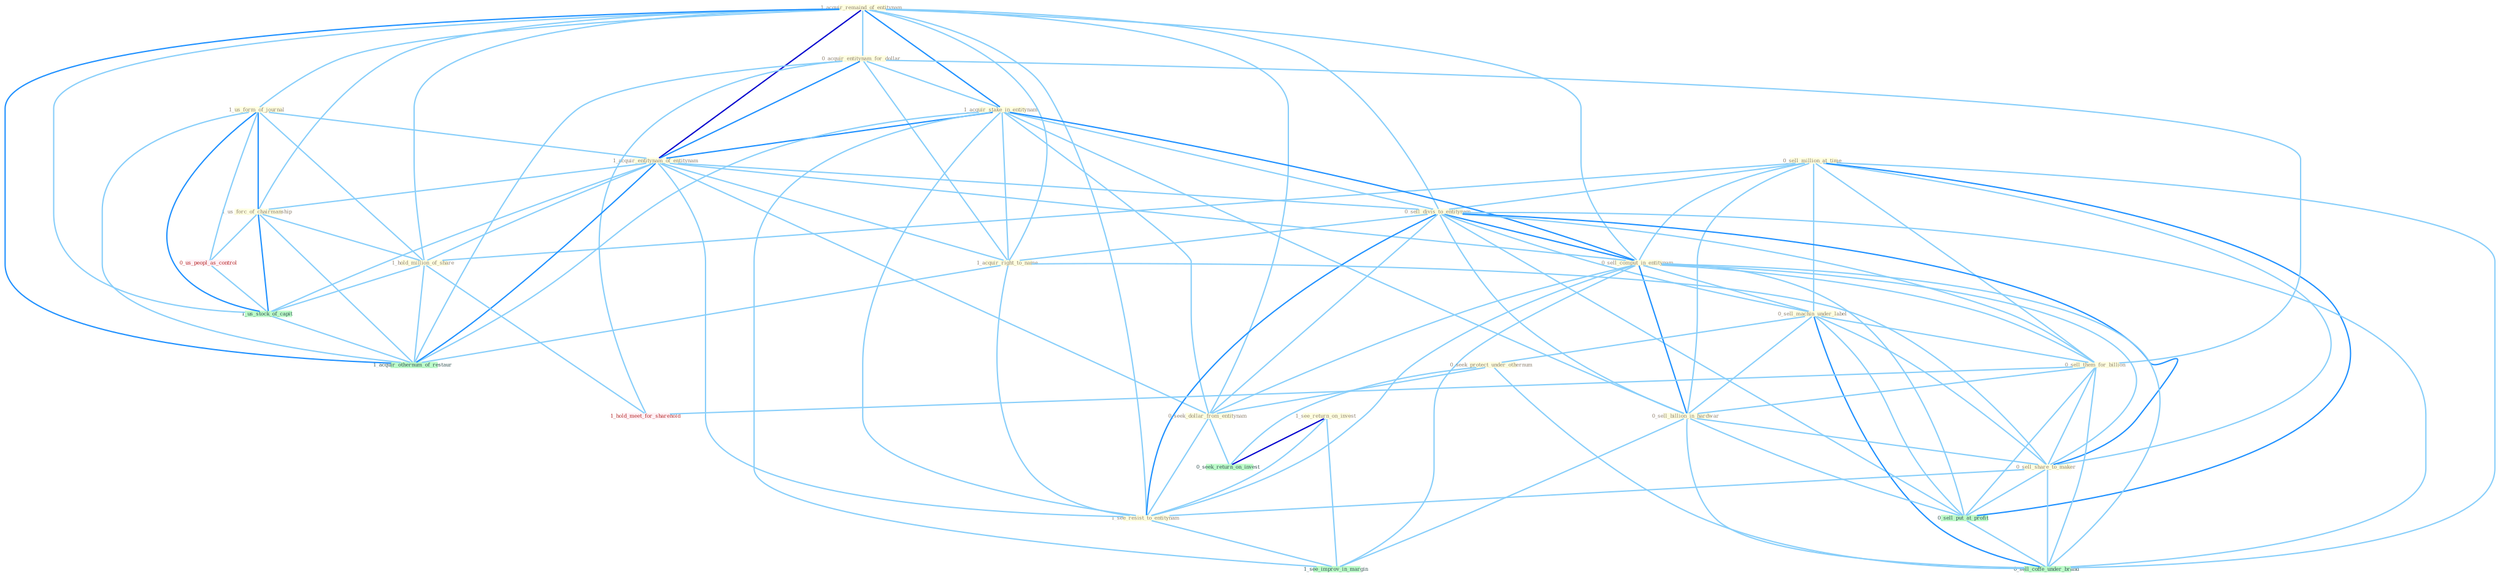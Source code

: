 Graph G{ 
    node
    [shape=polygon,style=filled,width=.5,height=.06,color="#BDFCC9",fixedsize=true,fontsize=4,
    fontcolor="#2f4f4f"];
    {node
    [color="#ffffe0", fontcolor="#8b7d6b"] "1_acquir_remaind_of_entitynam " "0_sell_million_at_time " "1_see_return_on_invest " "1_us_form_of_journal " "0_acquir_entitynam_for_dollar " "1_acquir_stake_in_entitynam " "1_acquir_entitynam_of_entitynam " "0_sell_divis_to_entitynam " "0_sell_comput_in_entitynam " "0_sell_machin_under_label " "0_seek_protect_under_othernum " "0_sell_them_for_billion " "1_us_forc_of_chairmanship " "1_acquir_right_to_name " "0_sell_billion_in_hardwar " "0_seek_dollar_from_entitynam " "0_sell_share_to_maker " "1_see_resist_to_entitynam " "1_hold_million_of_share "}
{node [color="#fff0f5", fontcolor="#b22222"] "0_us_peopl_as_control " "1_hold_meet_for_sharehold "}
edge [color="#B0E2FF"];

	"1_acquir_remaind_of_entitynam " -- "1_us_form_of_journal " [w="1", color="#87cefa" ];
	"1_acquir_remaind_of_entitynam " -- "0_acquir_entitynam_for_dollar " [w="1", color="#87cefa" ];
	"1_acquir_remaind_of_entitynam " -- "1_acquir_stake_in_entitynam " [w="2", color="#1e90ff" , len=0.8];
	"1_acquir_remaind_of_entitynam " -- "1_acquir_entitynam_of_entitynam " [w="3", color="#0000cd" , len=0.6];
	"1_acquir_remaind_of_entitynam " -- "0_sell_divis_to_entitynam " [w="1", color="#87cefa" ];
	"1_acquir_remaind_of_entitynam " -- "0_sell_comput_in_entitynam " [w="1", color="#87cefa" ];
	"1_acquir_remaind_of_entitynam " -- "1_us_forc_of_chairmanship " [w="1", color="#87cefa" ];
	"1_acquir_remaind_of_entitynam " -- "1_acquir_right_to_name " [w="1", color="#87cefa" ];
	"1_acquir_remaind_of_entitynam " -- "0_seek_dollar_from_entitynam " [w="1", color="#87cefa" ];
	"1_acquir_remaind_of_entitynam " -- "1_see_resist_to_entitynam " [w="1", color="#87cefa" ];
	"1_acquir_remaind_of_entitynam " -- "1_hold_million_of_share " [w="1", color="#87cefa" ];
	"1_acquir_remaind_of_entitynam " -- "1_us_stock_of_capit " [w="1", color="#87cefa" ];
	"1_acquir_remaind_of_entitynam " -- "1_acquir_othernum_of_restaur " [w="2", color="#1e90ff" , len=0.8];
	"0_sell_million_at_time " -- "0_sell_divis_to_entitynam " [w="1", color="#87cefa" ];
	"0_sell_million_at_time " -- "0_sell_comput_in_entitynam " [w="1", color="#87cefa" ];
	"0_sell_million_at_time " -- "0_sell_machin_under_label " [w="1", color="#87cefa" ];
	"0_sell_million_at_time " -- "0_sell_them_for_billion " [w="1", color="#87cefa" ];
	"0_sell_million_at_time " -- "0_sell_billion_in_hardwar " [w="1", color="#87cefa" ];
	"0_sell_million_at_time " -- "0_sell_share_to_maker " [w="1", color="#87cefa" ];
	"0_sell_million_at_time " -- "1_hold_million_of_share " [w="1", color="#87cefa" ];
	"0_sell_million_at_time " -- "0_sell_put_at_profit " [w="2", color="#1e90ff" , len=0.8];
	"0_sell_million_at_time " -- "0_sell_coffe_under_brand " [w="1", color="#87cefa" ];
	"1_see_return_on_invest " -- "1_see_resist_to_entitynam " [w="1", color="#87cefa" ];
	"1_see_return_on_invest " -- "0_seek_return_on_invest " [w="3", color="#0000cd" , len=0.6];
	"1_see_return_on_invest " -- "1_see_improv_in_margin " [w="1", color="#87cefa" ];
	"1_us_form_of_journal " -- "1_acquir_entitynam_of_entitynam " [w="1", color="#87cefa" ];
	"1_us_form_of_journal " -- "1_us_forc_of_chairmanship " [w="2", color="#1e90ff" , len=0.8];
	"1_us_form_of_journal " -- "1_hold_million_of_share " [w="1", color="#87cefa" ];
	"1_us_form_of_journal " -- "0_us_peopl_as_control " [w="1", color="#87cefa" ];
	"1_us_form_of_journal " -- "1_us_stock_of_capit " [w="2", color="#1e90ff" , len=0.8];
	"1_us_form_of_journal " -- "1_acquir_othernum_of_restaur " [w="1", color="#87cefa" ];
	"0_acquir_entitynam_for_dollar " -- "1_acquir_stake_in_entitynam " [w="1", color="#87cefa" ];
	"0_acquir_entitynam_for_dollar " -- "1_acquir_entitynam_of_entitynam " [w="2", color="#1e90ff" , len=0.8];
	"0_acquir_entitynam_for_dollar " -- "0_sell_them_for_billion " [w="1", color="#87cefa" ];
	"0_acquir_entitynam_for_dollar " -- "1_acquir_right_to_name " [w="1", color="#87cefa" ];
	"0_acquir_entitynam_for_dollar " -- "1_hold_meet_for_sharehold " [w="1", color="#87cefa" ];
	"0_acquir_entitynam_for_dollar " -- "1_acquir_othernum_of_restaur " [w="1", color="#87cefa" ];
	"1_acquir_stake_in_entitynam " -- "1_acquir_entitynam_of_entitynam " [w="2", color="#1e90ff" , len=0.8];
	"1_acquir_stake_in_entitynam " -- "0_sell_divis_to_entitynam " [w="1", color="#87cefa" ];
	"1_acquir_stake_in_entitynam " -- "0_sell_comput_in_entitynam " [w="2", color="#1e90ff" , len=0.8];
	"1_acquir_stake_in_entitynam " -- "1_acquir_right_to_name " [w="1", color="#87cefa" ];
	"1_acquir_stake_in_entitynam " -- "0_sell_billion_in_hardwar " [w="1", color="#87cefa" ];
	"1_acquir_stake_in_entitynam " -- "0_seek_dollar_from_entitynam " [w="1", color="#87cefa" ];
	"1_acquir_stake_in_entitynam " -- "1_see_resist_to_entitynam " [w="1", color="#87cefa" ];
	"1_acquir_stake_in_entitynam " -- "1_see_improv_in_margin " [w="1", color="#87cefa" ];
	"1_acquir_stake_in_entitynam " -- "1_acquir_othernum_of_restaur " [w="1", color="#87cefa" ];
	"1_acquir_entitynam_of_entitynam " -- "0_sell_divis_to_entitynam " [w="1", color="#87cefa" ];
	"1_acquir_entitynam_of_entitynam " -- "0_sell_comput_in_entitynam " [w="1", color="#87cefa" ];
	"1_acquir_entitynam_of_entitynam " -- "1_us_forc_of_chairmanship " [w="1", color="#87cefa" ];
	"1_acquir_entitynam_of_entitynam " -- "1_acquir_right_to_name " [w="1", color="#87cefa" ];
	"1_acquir_entitynam_of_entitynam " -- "0_seek_dollar_from_entitynam " [w="1", color="#87cefa" ];
	"1_acquir_entitynam_of_entitynam " -- "1_see_resist_to_entitynam " [w="1", color="#87cefa" ];
	"1_acquir_entitynam_of_entitynam " -- "1_hold_million_of_share " [w="1", color="#87cefa" ];
	"1_acquir_entitynam_of_entitynam " -- "1_us_stock_of_capit " [w="1", color="#87cefa" ];
	"1_acquir_entitynam_of_entitynam " -- "1_acquir_othernum_of_restaur " [w="2", color="#1e90ff" , len=0.8];
	"0_sell_divis_to_entitynam " -- "0_sell_comput_in_entitynam " [w="2", color="#1e90ff" , len=0.8];
	"0_sell_divis_to_entitynam " -- "0_sell_machin_under_label " [w="1", color="#87cefa" ];
	"0_sell_divis_to_entitynam " -- "0_sell_them_for_billion " [w="1", color="#87cefa" ];
	"0_sell_divis_to_entitynam " -- "1_acquir_right_to_name " [w="1", color="#87cefa" ];
	"0_sell_divis_to_entitynam " -- "0_sell_billion_in_hardwar " [w="1", color="#87cefa" ];
	"0_sell_divis_to_entitynam " -- "0_seek_dollar_from_entitynam " [w="1", color="#87cefa" ];
	"0_sell_divis_to_entitynam " -- "0_sell_share_to_maker " [w="2", color="#1e90ff" , len=0.8];
	"0_sell_divis_to_entitynam " -- "1_see_resist_to_entitynam " [w="2", color="#1e90ff" , len=0.8];
	"0_sell_divis_to_entitynam " -- "0_sell_put_at_profit " [w="1", color="#87cefa" ];
	"0_sell_divis_to_entitynam " -- "0_sell_coffe_under_brand " [w="1", color="#87cefa" ];
	"0_sell_comput_in_entitynam " -- "0_sell_machin_under_label " [w="1", color="#87cefa" ];
	"0_sell_comput_in_entitynam " -- "0_sell_them_for_billion " [w="1", color="#87cefa" ];
	"0_sell_comput_in_entitynam " -- "0_sell_billion_in_hardwar " [w="2", color="#1e90ff" , len=0.8];
	"0_sell_comput_in_entitynam " -- "0_seek_dollar_from_entitynam " [w="1", color="#87cefa" ];
	"0_sell_comput_in_entitynam " -- "0_sell_share_to_maker " [w="1", color="#87cefa" ];
	"0_sell_comput_in_entitynam " -- "1_see_resist_to_entitynam " [w="1", color="#87cefa" ];
	"0_sell_comput_in_entitynam " -- "0_sell_put_at_profit " [w="1", color="#87cefa" ];
	"0_sell_comput_in_entitynam " -- "1_see_improv_in_margin " [w="1", color="#87cefa" ];
	"0_sell_comput_in_entitynam " -- "0_sell_coffe_under_brand " [w="1", color="#87cefa" ];
	"0_sell_machin_under_label " -- "0_seek_protect_under_othernum " [w="1", color="#87cefa" ];
	"0_sell_machin_under_label " -- "0_sell_them_for_billion " [w="1", color="#87cefa" ];
	"0_sell_machin_under_label " -- "0_sell_billion_in_hardwar " [w="1", color="#87cefa" ];
	"0_sell_machin_under_label " -- "0_sell_share_to_maker " [w="1", color="#87cefa" ];
	"0_sell_machin_under_label " -- "0_sell_put_at_profit " [w="1", color="#87cefa" ];
	"0_sell_machin_under_label " -- "0_sell_coffe_under_brand " [w="2", color="#1e90ff" , len=0.8];
	"0_seek_protect_under_othernum " -- "0_seek_dollar_from_entitynam " [w="1", color="#87cefa" ];
	"0_seek_protect_under_othernum " -- "0_seek_return_on_invest " [w="1", color="#87cefa" ];
	"0_seek_protect_under_othernum " -- "0_sell_coffe_under_brand " [w="1", color="#87cefa" ];
	"0_sell_them_for_billion " -- "0_sell_billion_in_hardwar " [w="1", color="#87cefa" ];
	"0_sell_them_for_billion " -- "0_sell_share_to_maker " [w="1", color="#87cefa" ];
	"0_sell_them_for_billion " -- "0_sell_put_at_profit " [w="1", color="#87cefa" ];
	"0_sell_them_for_billion " -- "0_sell_coffe_under_brand " [w="1", color="#87cefa" ];
	"0_sell_them_for_billion " -- "1_hold_meet_for_sharehold " [w="1", color="#87cefa" ];
	"1_us_forc_of_chairmanship " -- "1_hold_million_of_share " [w="1", color="#87cefa" ];
	"1_us_forc_of_chairmanship " -- "0_us_peopl_as_control " [w="1", color="#87cefa" ];
	"1_us_forc_of_chairmanship " -- "1_us_stock_of_capit " [w="2", color="#1e90ff" , len=0.8];
	"1_us_forc_of_chairmanship " -- "1_acquir_othernum_of_restaur " [w="1", color="#87cefa" ];
	"1_acquir_right_to_name " -- "0_sell_share_to_maker " [w="1", color="#87cefa" ];
	"1_acquir_right_to_name " -- "1_see_resist_to_entitynam " [w="1", color="#87cefa" ];
	"1_acquir_right_to_name " -- "1_acquir_othernum_of_restaur " [w="1", color="#87cefa" ];
	"0_sell_billion_in_hardwar " -- "0_sell_share_to_maker " [w="1", color="#87cefa" ];
	"0_sell_billion_in_hardwar " -- "0_sell_put_at_profit " [w="1", color="#87cefa" ];
	"0_sell_billion_in_hardwar " -- "1_see_improv_in_margin " [w="1", color="#87cefa" ];
	"0_sell_billion_in_hardwar " -- "0_sell_coffe_under_brand " [w="1", color="#87cefa" ];
	"0_seek_dollar_from_entitynam " -- "1_see_resist_to_entitynam " [w="1", color="#87cefa" ];
	"0_seek_dollar_from_entitynam " -- "0_seek_return_on_invest " [w="1", color="#87cefa" ];
	"0_sell_share_to_maker " -- "1_see_resist_to_entitynam " [w="1", color="#87cefa" ];
	"0_sell_share_to_maker " -- "0_sell_put_at_profit " [w="1", color="#87cefa" ];
	"0_sell_share_to_maker " -- "0_sell_coffe_under_brand " [w="1", color="#87cefa" ];
	"1_see_resist_to_entitynam " -- "1_see_improv_in_margin " [w="1", color="#87cefa" ];
	"1_hold_million_of_share " -- "1_us_stock_of_capit " [w="1", color="#87cefa" ];
	"1_hold_million_of_share " -- "1_hold_meet_for_sharehold " [w="1", color="#87cefa" ];
	"1_hold_million_of_share " -- "1_acquir_othernum_of_restaur " [w="1", color="#87cefa" ];
	"0_us_peopl_as_control " -- "1_us_stock_of_capit " [w="1", color="#87cefa" ];
	"0_sell_put_at_profit " -- "0_sell_coffe_under_brand " [w="1", color="#87cefa" ];
	"1_us_stock_of_capit " -- "1_acquir_othernum_of_restaur " [w="1", color="#87cefa" ];
}
